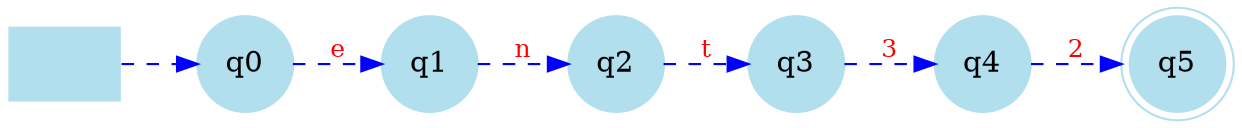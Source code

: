 digraph "automathon/Valor_de_asignacion/automata_34_token" {
	graph [rankdir=LR]
	node [color=lightblue2 shape=circle style=filled]
	edge [color=blue fontcolor=red fontsize=12 style=dashed]
	"" [label="" shape=plaintext]
	q5 [label=q5 shape=doublecircle]
	q4 [label=q4 shape=circle]
	q2 [label=q2 shape=circle]
	q1 [label=q1 shape=circle]
	q0 [label=q0 shape=circle]
	q3 [label=q3 shape=circle]
	"" -> q0 [label=""]
	q0 -> q1 [label=e]
	q1 -> q2 [label=n]
	q2 -> q3 [label=t]
	q3 -> q4 [label=3]
	q4 -> q5 [label=2]
}
